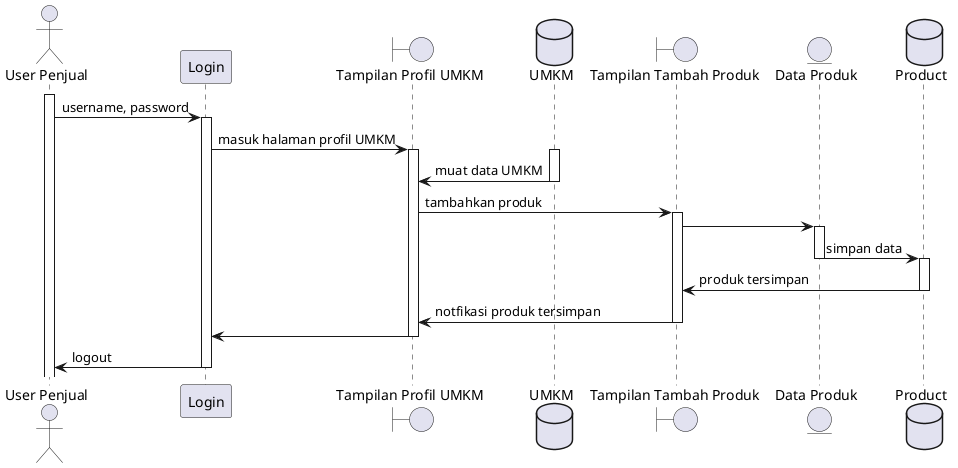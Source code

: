 @startuml

' declare
actor "User Penjual" as User
participant Login as login
boundary "Tampilan Profil UMKM" as umkm_profile_view
database "UMKM" as umkm_db

' participant "Tambah Produk" as add_product
boundary "Tampilan Tambah Produk" as add_product_view
entity "Data Produk" as product_entity
database "Product" as product_db




' flow
activate User
User -> login : username, password
activate login

login -> umkm_profile_view : masuk halaman profil UMKM
activate umkm_profile_view
activate umkm_db
umkm_db -> umkm_profile_view : muat data UMKM
deactivate umkm_db

umkm_profile_view -> add_product_view : tambahkan produk
activate add_product_view

add_product_view -> product_entity
activate product_entity

product_entity -> product_db : simpan data
deactivate product_entity
activate product_db
product_db -> add_product_view : produk tersimpan
deactivate product_db
add_product_view -> umkm_profile_view : notfikasi produk tersimpan
deactivate add_product_view

umkm_profile_view -> login
deactivate umkm_profile_view

login -> User : logout
deactivate login

' umkm_entity -> umkm_profile_view : data UMKM

' activate umkm_entity
' deactivate umkm_entity






@enduml